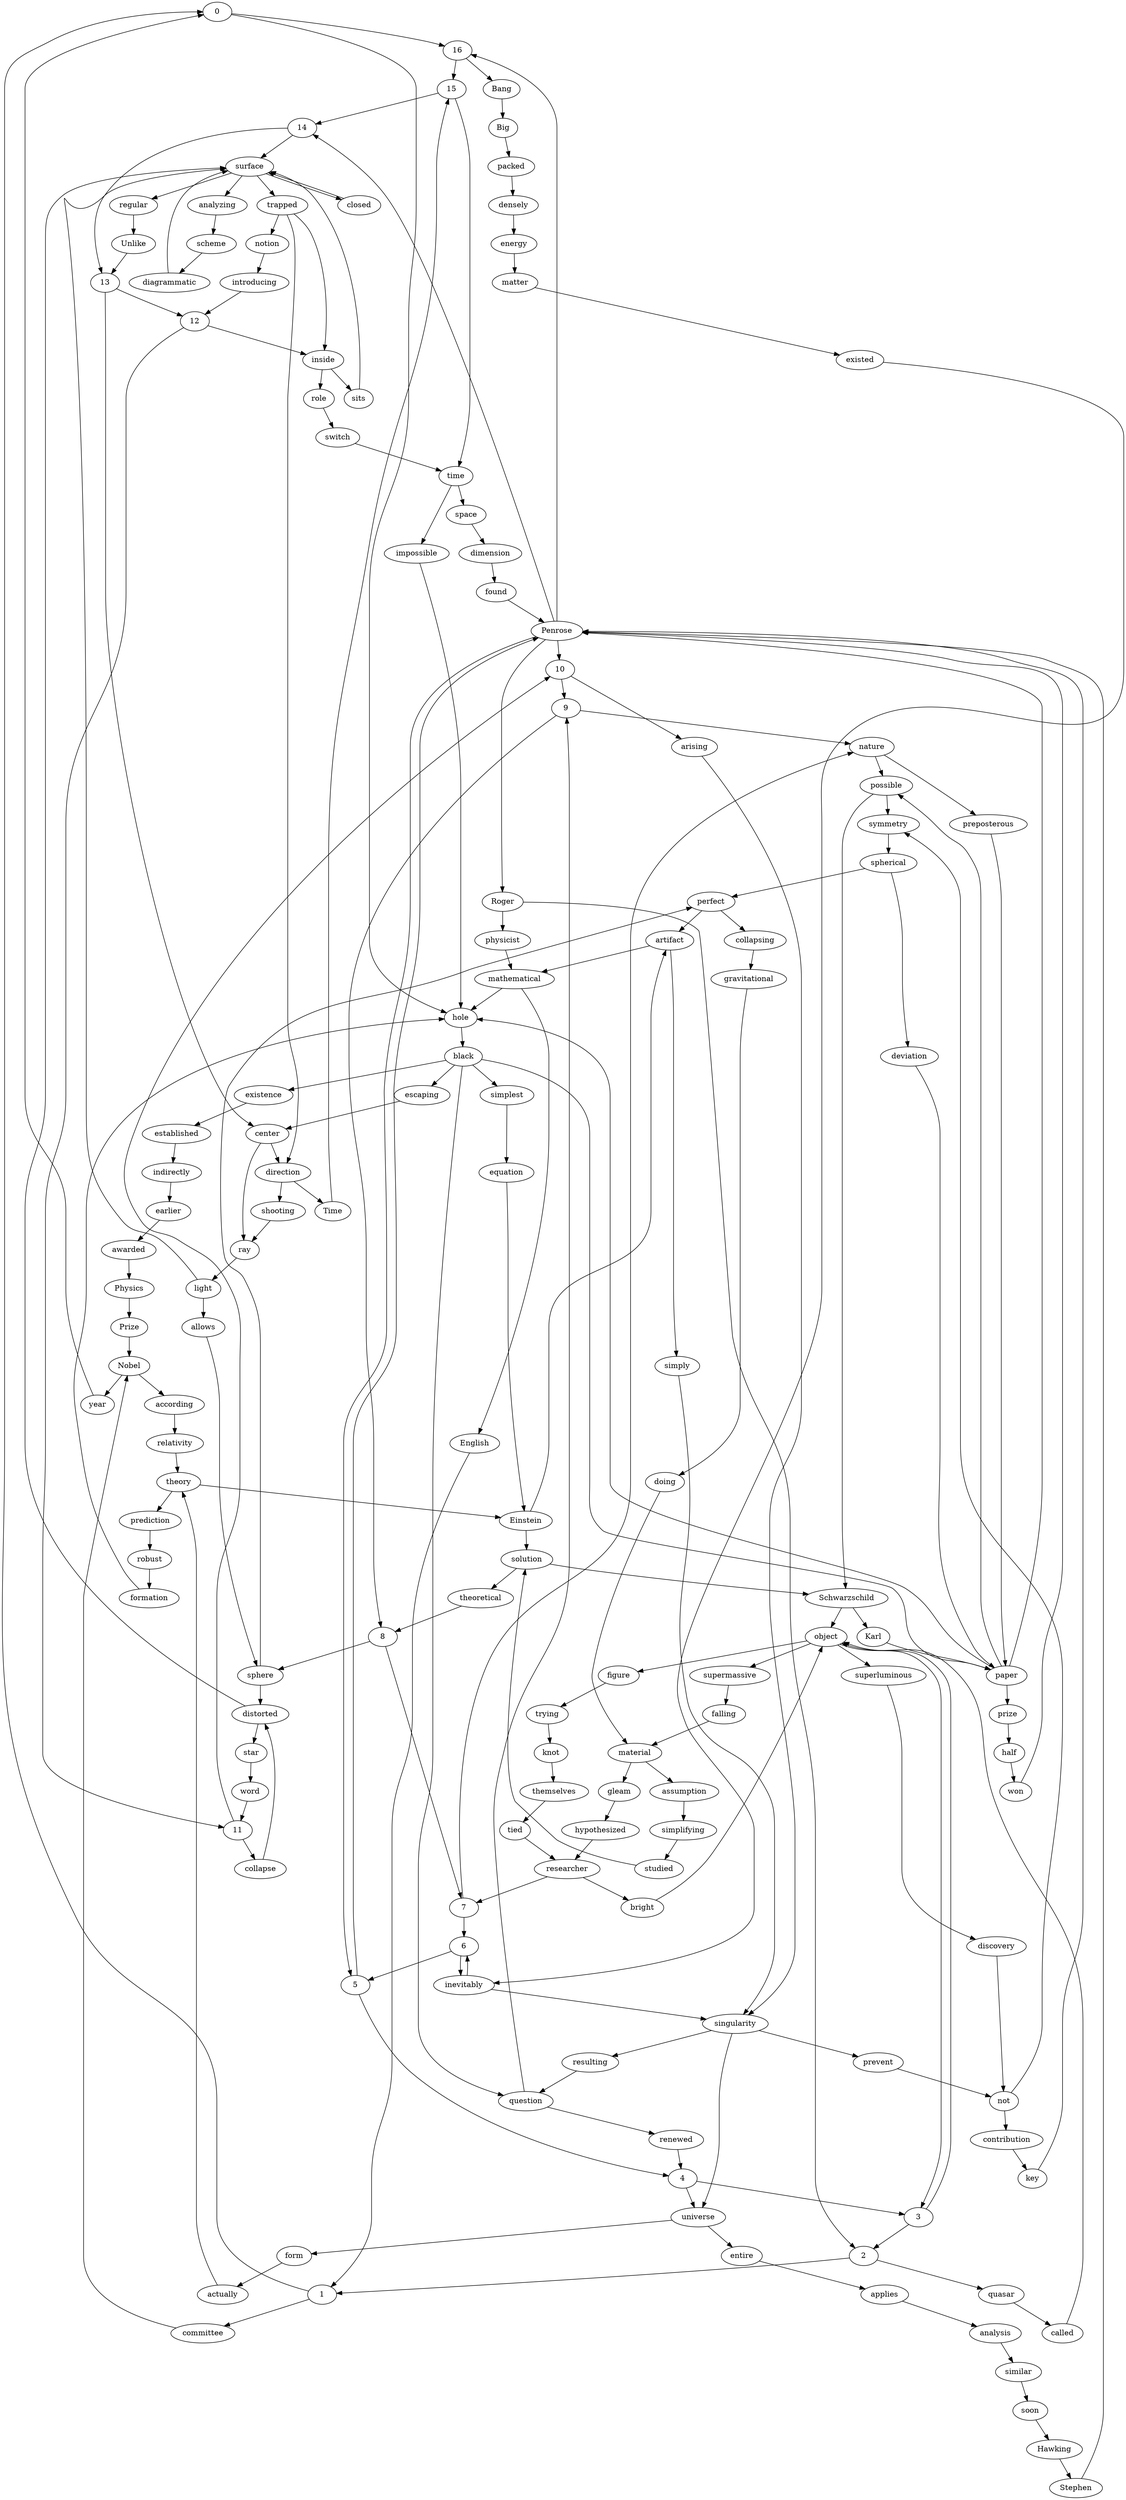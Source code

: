 strict digraph "" {
	0 -> 16;
	0 -> hole;
	16 -> 15;
	16 -> Bang;
	year -> 0;
	hole -> black;
	Nobel -> year;
	Nobel -> according;
	Prize -> Nobel;
	Physics -> Prize;
	awarded -> Physics;
	earlier -> awarded;
	indirectly -> earlier;
	established -> indirectly;
	existence -> established;
	black -> existence;
	black -> paper;
	black -> question;
	black -> simplest;
	black -> escaping;
	1 -> 0;
	1 -> committee;
	English -> 1;
	committee -> Nobel;
	mathematical -> hole;
	mathematical -> English;
	physicist -> mathematical;
	Roger -> physicist;
	Roger -> 2;
	Penrose -> 16;
	Penrose -> Roger;
	Penrose -> 5;
	Penrose -> 10;
	Penrose -> 14;
	won -> Penrose;
	half -> won;
	prize -> half;
	paper -> hole;
	paper -> Penrose;
	paper -> prize;
	paper -> possible;
	formation -> hole;
	robust -> formation;
	prediction -> robust;
	theory -> prediction;
	theory -> Einstein;
	relativity -> theory;
	according -> relativity;
	2 -> 1;
	2 -> quasar;
	quasar -> called;
	key -> Penrose;
	contribution -> key;
	not -> contribution;
	not -> symmetry;
	discovery -> not;
	superluminous -> discovery;
	object -> superluminous;
	object -> 3;
	object -> supermassive;
	object -> figure;
	called -> object;
	3 -> 2;
	3 -> object;
	bright -> object;
	researcher -> bright;
	researcher -> 7;
	hypothesized -> researcher;
	gleam -> hypothesized;
	material -> gleam;
	material -> assumption;
	falling -> material;
	supermassive -> falling;
	4 -> 3;
	4 -> universe;
	renewed -> 4;
	universe -> form;
	universe -> entire;
	question -> renewed;
	question -> 9;
	artifact -> mathematical;
	artifact -> simply;
	Einstein -> artifact;
	Einstein -> solution;
	actually -> theory;
	form -> actually;
	5 -> Penrose;
	5 -> 4;
	6 -> 5;
	6 -> inevitably;
	inevitably -> 6;
	inevitably -> singularity;
	7 -> 6;
	7 -> nature;
	nature -> possible;
	nature -> preposterous;
	tied -> researcher;
	themselves -> tied;
	knot -> themselves;
	trying -> knot;
	figure -> trying;
	Schwarzschild -> object;
	Schwarzschild -> Karl;
	solution -> Schwarzschild;
	solution -> theoretical;
	equation -> Einstein;
	simplest -> equation;
	Karl -> paper;
	possible -> Schwarzschild;
	possible -> symmetry;
	8 -> 7;
	8 -> sphere;
	theoretical -> 8;
	sphere -> perfect;
	sphere -> distorted;
	studied -> solution;
	simplifying -> studied;
	assumption -> simplifying;
	doing -> material;
	gravitational -> doing;
	collapsing -> gravitational;
	perfect -> artifact;
	perfect -> collapsing;
	9 -> nature;
	9 -> 8;
	resulting -> question;
	singularity -> universe;
	singularity -> resulting;
	singularity -> prevent;
	simply -> singularity;
	spherical -> perfect;
	spherical -> deviation;
	symmetry -> spherical;
	preposterous -> paper;
	10 -> 9;
	10 -> arising;
	arising -> singularity;
	deviation -> paper;
	prevent -> not;
	11 -> 10;
	11 -> collapse;
	word -> 11;
	collapse -> distorted;
	star -> word;
	distorted -> star;
	distorted -> surface;
	12 -> 11;
	12 -> inside;
	introducing -> 12;
	inside -> sits;
	inside -> role;
	notion -> introducing;
	trapped -> inside;
	trapped -> notion;
	trapped -> direction;
	surface -> trapped;
	surface -> analyzing;
	surface -> regular;
	surface -> closed;
	diagrammatic -> surface;
	scheme -> diagrammatic;
	analyzing -> scheme;
	sits -> surface;
	13 -> 12;
	13 -> center;
	Unlike -> 13;
	center -> ray;
	center -> direction;
	regular -> Unlike;
	light -> surface;
	light -> allows;
	ray -> light;
	shooting -> ray;
	direction -> shooting;
	direction -> Time;
	closed -> surface;
	allows -> sphere;
	14 -> surface;
	14 -> 13;
	found -> Penrose;
	dimension -> found;
	space -> dimension;
	time -> space;
	time -> impossible;
	switch -> time;
	role -> switch;
	15 -> 14;
	15 -> time;
	Time -> 15;
	escaping -> center;
	impossible -> hole;
	Bang -> Big;
	Stephen -> Penrose;
	Hawking -> Stephen;
	soon -> Hawking;
	similar -> soon;
	analysis -> similar;
	applies -> analysis;
	entire -> applies;
	existed -> inevitably;
	matter -> existed;
	energy -> matter;
	densely -> energy;
	packed -> densely;
	Big -> packed;
}
